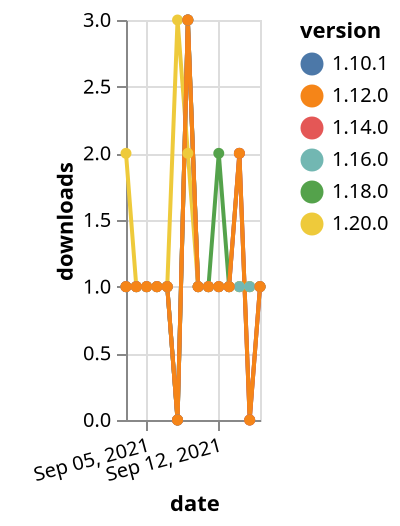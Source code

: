 {"$schema": "https://vega.github.io/schema/vega-lite/v5.json", "description": "A simple bar chart with embedded data.", "data": {"values": [{"date": "2021-09-03", "total": 256, "delta": 1, "version": "1.10.1"}, {"date": "2021-09-04", "total": 257, "delta": 1, "version": "1.10.1"}, {"date": "2021-09-05", "total": 258, "delta": 1, "version": "1.10.1"}, {"date": "2021-09-06", "total": 259, "delta": 1, "version": "1.10.1"}, {"date": "2021-09-07", "total": 260, "delta": 1, "version": "1.10.1"}, {"date": "2021-09-08", "total": 260, "delta": 0, "version": "1.10.1"}, {"date": "2021-09-09", "total": 263, "delta": 3, "version": "1.10.1"}, {"date": "2021-09-10", "total": 264, "delta": 1, "version": "1.10.1"}, {"date": "2021-09-11", "total": 265, "delta": 1, "version": "1.10.1"}, {"date": "2021-09-12", "total": 266, "delta": 1, "version": "1.10.1"}, {"date": "2021-09-13", "total": 267, "delta": 1, "version": "1.10.1"}, {"date": "2021-09-14", "total": 269, "delta": 2, "version": "1.10.1"}, {"date": "2021-09-15", "total": 269, "delta": 0, "version": "1.10.1"}, {"date": "2021-09-16", "total": 270, "delta": 1, "version": "1.10.1"}, {"date": "2021-09-03", "total": 202, "delta": 1, "version": "1.18.0"}, {"date": "2021-09-04", "total": 203, "delta": 1, "version": "1.18.0"}, {"date": "2021-09-05", "total": 204, "delta": 1, "version": "1.18.0"}, {"date": "2021-09-06", "total": 205, "delta": 1, "version": "1.18.0"}, {"date": "2021-09-07", "total": 206, "delta": 1, "version": "1.18.0"}, {"date": "2021-09-08", "total": 206, "delta": 0, "version": "1.18.0"}, {"date": "2021-09-09", "total": 209, "delta": 3, "version": "1.18.0"}, {"date": "2021-09-10", "total": 210, "delta": 1, "version": "1.18.0"}, {"date": "2021-09-11", "total": 211, "delta": 1, "version": "1.18.0"}, {"date": "2021-09-12", "total": 213, "delta": 2, "version": "1.18.0"}, {"date": "2021-09-13", "total": 214, "delta": 1, "version": "1.18.0"}, {"date": "2021-09-14", "total": 215, "delta": 1, "version": "1.18.0"}, {"date": "2021-09-15", "total": 216, "delta": 1, "version": "1.18.0"}, {"date": "2021-09-16", "total": 217, "delta": 1, "version": "1.18.0"}, {"date": "2021-09-03", "total": 125, "delta": 2, "version": "1.20.0"}, {"date": "2021-09-04", "total": 126, "delta": 1, "version": "1.20.0"}, {"date": "2021-09-05", "total": 127, "delta": 1, "version": "1.20.0"}, {"date": "2021-09-06", "total": 128, "delta": 1, "version": "1.20.0"}, {"date": "2021-09-07", "total": 129, "delta": 1, "version": "1.20.0"}, {"date": "2021-09-08", "total": 132, "delta": 3, "version": "1.20.0"}, {"date": "2021-09-09", "total": 134, "delta": 2, "version": "1.20.0"}, {"date": "2021-09-10", "total": 135, "delta": 1, "version": "1.20.0"}, {"date": "2021-09-11", "total": 136, "delta": 1, "version": "1.20.0"}, {"date": "2021-09-12", "total": 137, "delta": 1, "version": "1.20.0"}, {"date": "2021-09-13", "total": 138, "delta": 1, "version": "1.20.0"}, {"date": "2021-09-14", "total": 139, "delta": 1, "version": "1.20.0"}, {"date": "2021-09-15", "total": 140, "delta": 1, "version": "1.20.0"}, {"date": "2021-09-16", "total": 141, "delta": 1, "version": "1.20.0"}, {"date": "2021-09-03", "total": 180, "delta": 1, "version": "1.16.0"}, {"date": "2021-09-04", "total": 181, "delta": 1, "version": "1.16.0"}, {"date": "2021-09-05", "total": 182, "delta": 1, "version": "1.16.0"}, {"date": "2021-09-06", "total": 183, "delta": 1, "version": "1.16.0"}, {"date": "2021-09-07", "total": 184, "delta": 1, "version": "1.16.0"}, {"date": "2021-09-08", "total": 184, "delta": 0, "version": "1.16.0"}, {"date": "2021-09-09", "total": 187, "delta": 3, "version": "1.16.0"}, {"date": "2021-09-10", "total": 188, "delta": 1, "version": "1.16.0"}, {"date": "2021-09-11", "total": 189, "delta": 1, "version": "1.16.0"}, {"date": "2021-09-12", "total": 190, "delta": 1, "version": "1.16.0"}, {"date": "2021-09-13", "total": 191, "delta": 1, "version": "1.16.0"}, {"date": "2021-09-14", "total": 192, "delta": 1, "version": "1.16.0"}, {"date": "2021-09-15", "total": 193, "delta": 1, "version": "1.16.0"}, {"date": "2021-09-16", "total": 194, "delta": 1, "version": "1.16.0"}, {"date": "2021-09-03", "total": 208, "delta": 1, "version": "1.14.0"}, {"date": "2021-09-04", "total": 209, "delta": 1, "version": "1.14.0"}, {"date": "2021-09-05", "total": 210, "delta": 1, "version": "1.14.0"}, {"date": "2021-09-06", "total": 211, "delta": 1, "version": "1.14.0"}, {"date": "2021-09-07", "total": 212, "delta": 1, "version": "1.14.0"}, {"date": "2021-09-08", "total": 212, "delta": 0, "version": "1.14.0"}, {"date": "2021-09-09", "total": 215, "delta": 3, "version": "1.14.0"}, {"date": "2021-09-10", "total": 216, "delta": 1, "version": "1.14.0"}, {"date": "2021-09-11", "total": 217, "delta": 1, "version": "1.14.0"}, {"date": "2021-09-12", "total": 218, "delta": 1, "version": "1.14.0"}, {"date": "2021-09-13", "total": 219, "delta": 1, "version": "1.14.0"}, {"date": "2021-09-14", "total": 221, "delta": 2, "version": "1.14.0"}, {"date": "2021-09-15", "total": 221, "delta": 0, "version": "1.14.0"}, {"date": "2021-09-16", "total": 222, "delta": 1, "version": "1.14.0"}, {"date": "2021-09-03", "total": 211, "delta": 1, "version": "1.12.0"}, {"date": "2021-09-04", "total": 212, "delta": 1, "version": "1.12.0"}, {"date": "2021-09-05", "total": 213, "delta": 1, "version": "1.12.0"}, {"date": "2021-09-06", "total": 214, "delta": 1, "version": "1.12.0"}, {"date": "2021-09-07", "total": 215, "delta": 1, "version": "1.12.0"}, {"date": "2021-09-08", "total": 215, "delta": 0, "version": "1.12.0"}, {"date": "2021-09-09", "total": 218, "delta": 3, "version": "1.12.0"}, {"date": "2021-09-10", "total": 219, "delta": 1, "version": "1.12.0"}, {"date": "2021-09-11", "total": 220, "delta": 1, "version": "1.12.0"}, {"date": "2021-09-12", "total": 221, "delta": 1, "version": "1.12.0"}, {"date": "2021-09-13", "total": 222, "delta": 1, "version": "1.12.0"}, {"date": "2021-09-14", "total": 224, "delta": 2, "version": "1.12.0"}, {"date": "2021-09-15", "total": 224, "delta": 0, "version": "1.12.0"}, {"date": "2021-09-16", "total": 225, "delta": 1, "version": "1.12.0"}]}, "width": "container", "mark": {"type": "line", "point": {"filled": true}}, "encoding": {"x": {"field": "date", "type": "temporal", "timeUnit": "yearmonthdate", "title": "date", "axis": {"labelAngle": -15}}, "y": {"field": "delta", "type": "quantitative", "title": "downloads"}, "color": {"field": "version", "type": "nominal"}, "tooltip": {"field": "delta"}}}